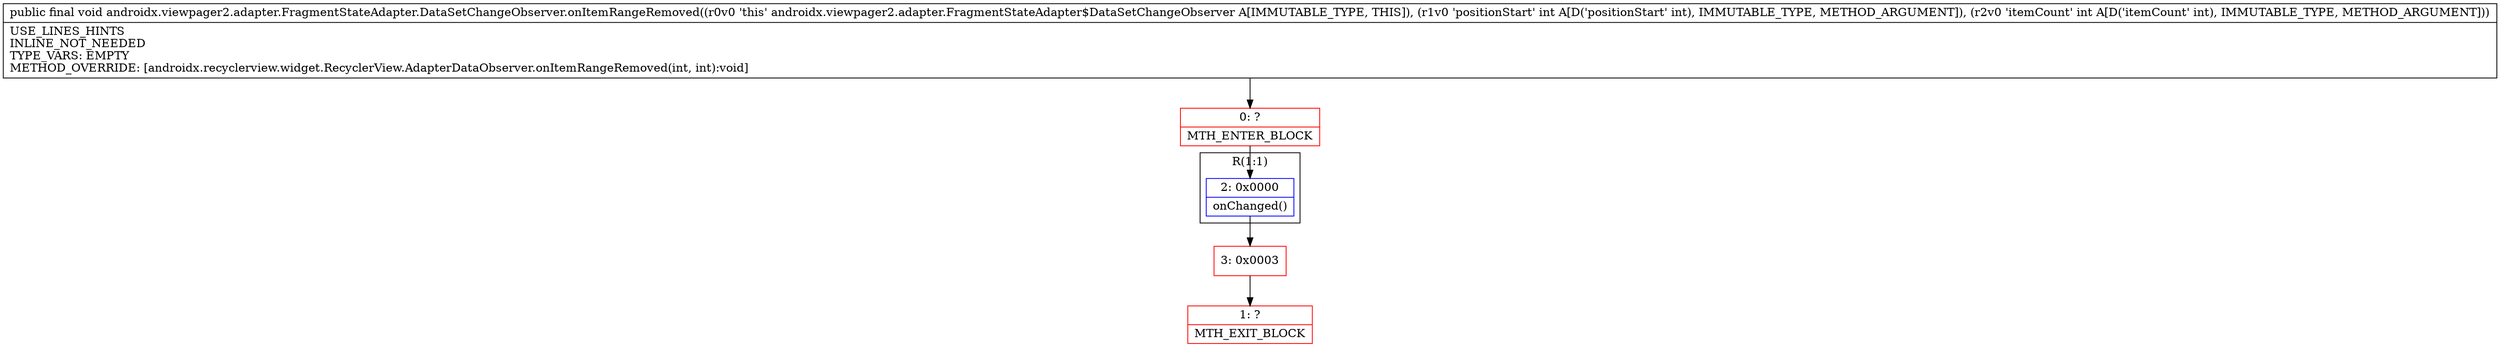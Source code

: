 digraph "CFG forandroidx.viewpager2.adapter.FragmentStateAdapter.DataSetChangeObserver.onItemRangeRemoved(II)V" {
subgraph cluster_Region_1834446178 {
label = "R(1:1)";
node [shape=record,color=blue];
Node_2 [shape=record,label="{2\:\ 0x0000|onChanged()\l}"];
}
Node_0 [shape=record,color=red,label="{0\:\ ?|MTH_ENTER_BLOCK\l}"];
Node_3 [shape=record,color=red,label="{3\:\ 0x0003}"];
Node_1 [shape=record,color=red,label="{1\:\ ?|MTH_EXIT_BLOCK\l}"];
MethodNode[shape=record,label="{public final void androidx.viewpager2.adapter.FragmentStateAdapter.DataSetChangeObserver.onItemRangeRemoved((r0v0 'this' androidx.viewpager2.adapter.FragmentStateAdapter$DataSetChangeObserver A[IMMUTABLE_TYPE, THIS]), (r1v0 'positionStart' int A[D('positionStart' int), IMMUTABLE_TYPE, METHOD_ARGUMENT]), (r2v0 'itemCount' int A[D('itemCount' int), IMMUTABLE_TYPE, METHOD_ARGUMENT]))  | USE_LINES_HINTS\lINLINE_NOT_NEEDED\lTYPE_VARS: EMPTY\lMETHOD_OVERRIDE: [androidx.recyclerview.widget.RecyclerView.AdapterDataObserver.onItemRangeRemoved(int, int):void]\l}"];
MethodNode -> Node_0;Node_2 -> Node_3;
Node_0 -> Node_2;
Node_3 -> Node_1;
}

